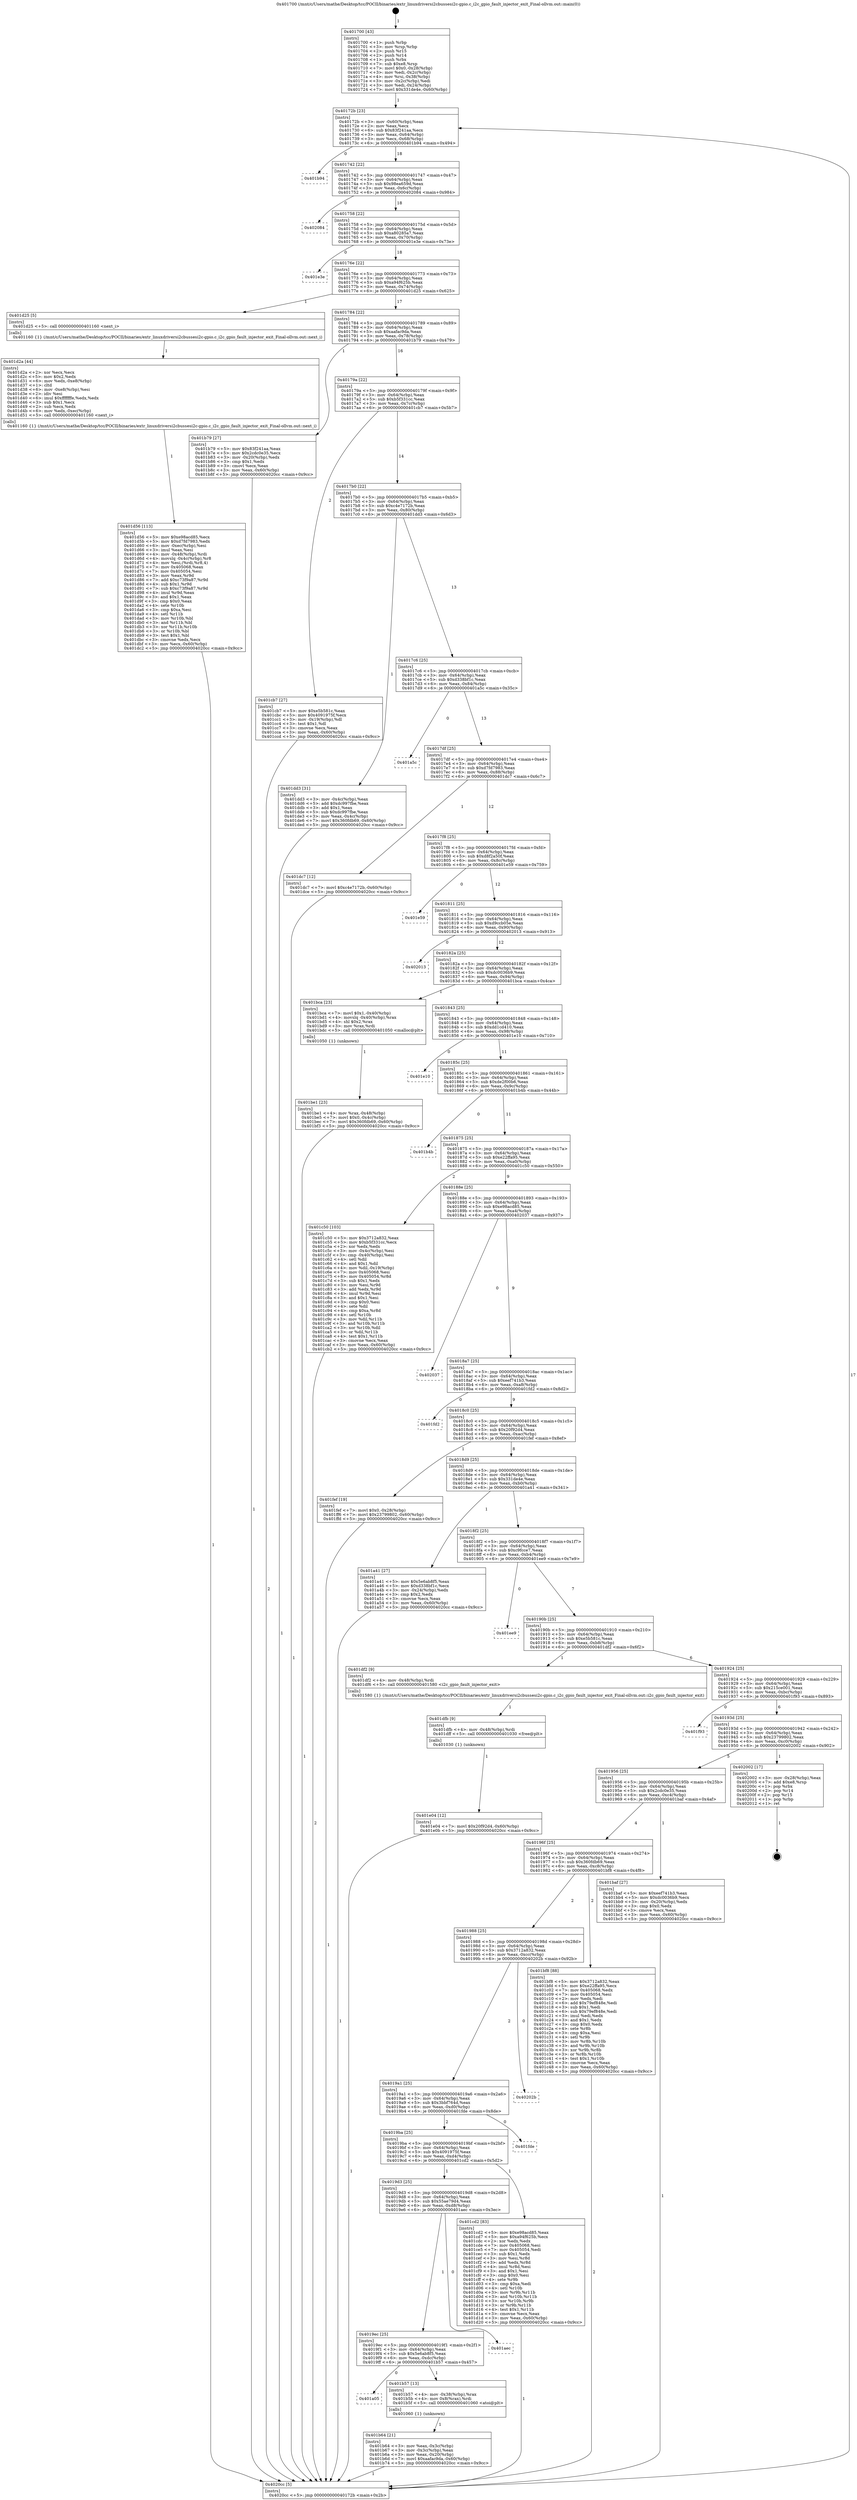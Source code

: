 digraph "0x401700" {
  label = "0x401700 (/mnt/c/Users/mathe/Desktop/tcc/POCII/binaries/extr_linuxdriversi2cbussesi2c-gpio.c_i2c_gpio_fault_injector_exit_Final-ollvm.out::main(0))"
  labelloc = "t"
  node[shape=record]

  Entry [label="",width=0.3,height=0.3,shape=circle,fillcolor=black,style=filled]
  "0x40172b" [label="{
     0x40172b [23]\l
     | [instrs]\l
     &nbsp;&nbsp;0x40172b \<+3\>: mov -0x60(%rbp),%eax\l
     &nbsp;&nbsp;0x40172e \<+2\>: mov %eax,%ecx\l
     &nbsp;&nbsp;0x401730 \<+6\>: sub $0x83f241aa,%ecx\l
     &nbsp;&nbsp;0x401736 \<+3\>: mov %eax,-0x64(%rbp)\l
     &nbsp;&nbsp;0x401739 \<+3\>: mov %ecx,-0x68(%rbp)\l
     &nbsp;&nbsp;0x40173c \<+6\>: je 0000000000401b94 \<main+0x494\>\l
  }"]
  "0x401b94" [label="{
     0x401b94\l
  }", style=dashed]
  "0x401742" [label="{
     0x401742 [22]\l
     | [instrs]\l
     &nbsp;&nbsp;0x401742 \<+5\>: jmp 0000000000401747 \<main+0x47\>\l
     &nbsp;&nbsp;0x401747 \<+3\>: mov -0x64(%rbp),%eax\l
     &nbsp;&nbsp;0x40174a \<+5\>: sub $0x98ea659d,%eax\l
     &nbsp;&nbsp;0x40174f \<+3\>: mov %eax,-0x6c(%rbp)\l
     &nbsp;&nbsp;0x401752 \<+6\>: je 0000000000402084 \<main+0x984\>\l
  }"]
  Exit [label="",width=0.3,height=0.3,shape=circle,fillcolor=black,style=filled,peripheries=2]
  "0x402084" [label="{
     0x402084\l
  }", style=dashed]
  "0x401758" [label="{
     0x401758 [22]\l
     | [instrs]\l
     &nbsp;&nbsp;0x401758 \<+5\>: jmp 000000000040175d \<main+0x5d\>\l
     &nbsp;&nbsp;0x40175d \<+3\>: mov -0x64(%rbp),%eax\l
     &nbsp;&nbsp;0x401760 \<+5\>: sub $0xa80285a7,%eax\l
     &nbsp;&nbsp;0x401765 \<+3\>: mov %eax,-0x70(%rbp)\l
     &nbsp;&nbsp;0x401768 \<+6\>: je 0000000000401e3e \<main+0x73e\>\l
  }"]
  "0x401e04" [label="{
     0x401e04 [12]\l
     | [instrs]\l
     &nbsp;&nbsp;0x401e04 \<+7\>: movl $0x20f92d4,-0x60(%rbp)\l
     &nbsp;&nbsp;0x401e0b \<+5\>: jmp 00000000004020cc \<main+0x9cc\>\l
  }"]
  "0x401e3e" [label="{
     0x401e3e\l
  }", style=dashed]
  "0x40176e" [label="{
     0x40176e [22]\l
     | [instrs]\l
     &nbsp;&nbsp;0x40176e \<+5\>: jmp 0000000000401773 \<main+0x73\>\l
     &nbsp;&nbsp;0x401773 \<+3\>: mov -0x64(%rbp),%eax\l
     &nbsp;&nbsp;0x401776 \<+5\>: sub $0xa94f625b,%eax\l
     &nbsp;&nbsp;0x40177b \<+3\>: mov %eax,-0x74(%rbp)\l
     &nbsp;&nbsp;0x40177e \<+6\>: je 0000000000401d25 \<main+0x625\>\l
  }"]
  "0x401dfb" [label="{
     0x401dfb [9]\l
     | [instrs]\l
     &nbsp;&nbsp;0x401dfb \<+4\>: mov -0x48(%rbp),%rdi\l
     &nbsp;&nbsp;0x401dff \<+5\>: call 0000000000401030 \<free@plt\>\l
     | [calls]\l
     &nbsp;&nbsp;0x401030 \{1\} (unknown)\l
  }"]
  "0x401d25" [label="{
     0x401d25 [5]\l
     | [instrs]\l
     &nbsp;&nbsp;0x401d25 \<+5\>: call 0000000000401160 \<next_i\>\l
     | [calls]\l
     &nbsp;&nbsp;0x401160 \{1\} (/mnt/c/Users/mathe/Desktop/tcc/POCII/binaries/extr_linuxdriversi2cbussesi2c-gpio.c_i2c_gpio_fault_injector_exit_Final-ollvm.out::next_i)\l
  }"]
  "0x401784" [label="{
     0x401784 [22]\l
     | [instrs]\l
     &nbsp;&nbsp;0x401784 \<+5\>: jmp 0000000000401789 \<main+0x89\>\l
     &nbsp;&nbsp;0x401789 \<+3\>: mov -0x64(%rbp),%eax\l
     &nbsp;&nbsp;0x40178c \<+5\>: sub $0xaafac9da,%eax\l
     &nbsp;&nbsp;0x401791 \<+3\>: mov %eax,-0x78(%rbp)\l
     &nbsp;&nbsp;0x401794 \<+6\>: je 0000000000401b79 \<main+0x479\>\l
  }"]
  "0x401d56" [label="{
     0x401d56 [113]\l
     | [instrs]\l
     &nbsp;&nbsp;0x401d56 \<+5\>: mov $0xe98acd85,%ecx\l
     &nbsp;&nbsp;0x401d5b \<+5\>: mov $0xd7fd7983,%edx\l
     &nbsp;&nbsp;0x401d60 \<+6\>: mov -0xec(%rbp),%esi\l
     &nbsp;&nbsp;0x401d66 \<+3\>: imul %eax,%esi\l
     &nbsp;&nbsp;0x401d69 \<+4\>: mov -0x48(%rbp),%rdi\l
     &nbsp;&nbsp;0x401d6d \<+4\>: movslq -0x4c(%rbp),%r8\l
     &nbsp;&nbsp;0x401d71 \<+4\>: mov %esi,(%rdi,%r8,4)\l
     &nbsp;&nbsp;0x401d75 \<+7\>: mov 0x405068,%eax\l
     &nbsp;&nbsp;0x401d7c \<+7\>: mov 0x405054,%esi\l
     &nbsp;&nbsp;0x401d83 \<+3\>: mov %eax,%r9d\l
     &nbsp;&nbsp;0x401d86 \<+7\>: add $0xc73f9a87,%r9d\l
     &nbsp;&nbsp;0x401d8d \<+4\>: sub $0x1,%r9d\l
     &nbsp;&nbsp;0x401d91 \<+7\>: sub $0xc73f9a87,%r9d\l
     &nbsp;&nbsp;0x401d98 \<+4\>: imul %r9d,%eax\l
     &nbsp;&nbsp;0x401d9c \<+3\>: and $0x1,%eax\l
     &nbsp;&nbsp;0x401d9f \<+3\>: cmp $0x0,%eax\l
     &nbsp;&nbsp;0x401da2 \<+4\>: sete %r10b\l
     &nbsp;&nbsp;0x401da6 \<+3\>: cmp $0xa,%esi\l
     &nbsp;&nbsp;0x401da9 \<+4\>: setl %r11b\l
     &nbsp;&nbsp;0x401dad \<+3\>: mov %r10b,%bl\l
     &nbsp;&nbsp;0x401db0 \<+3\>: and %r11b,%bl\l
     &nbsp;&nbsp;0x401db3 \<+3\>: xor %r11b,%r10b\l
     &nbsp;&nbsp;0x401db6 \<+3\>: or %r10b,%bl\l
     &nbsp;&nbsp;0x401db9 \<+3\>: test $0x1,%bl\l
     &nbsp;&nbsp;0x401dbc \<+3\>: cmovne %edx,%ecx\l
     &nbsp;&nbsp;0x401dbf \<+3\>: mov %ecx,-0x60(%rbp)\l
     &nbsp;&nbsp;0x401dc2 \<+5\>: jmp 00000000004020cc \<main+0x9cc\>\l
  }"]
  "0x401b79" [label="{
     0x401b79 [27]\l
     | [instrs]\l
     &nbsp;&nbsp;0x401b79 \<+5\>: mov $0x83f241aa,%eax\l
     &nbsp;&nbsp;0x401b7e \<+5\>: mov $0x2cdc0e35,%ecx\l
     &nbsp;&nbsp;0x401b83 \<+3\>: mov -0x20(%rbp),%edx\l
     &nbsp;&nbsp;0x401b86 \<+3\>: cmp $0x1,%edx\l
     &nbsp;&nbsp;0x401b89 \<+3\>: cmovl %ecx,%eax\l
     &nbsp;&nbsp;0x401b8c \<+3\>: mov %eax,-0x60(%rbp)\l
     &nbsp;&nbsp;0x401b8f \<+5\>: jmp 00000000004020cc \<main+0x9cc\>\l
  }"]
  "0x40179a" [label="{
     0x40179a [22]\l
     | [instrs]\l
     &nbsp;&nbsp;0x40179a \<+5\>: jmp 000000000040179f \<main+0x9f\>\l
     &nbsp;&nbsp;0x40179f \<+3\>: mov -0x64(%rbp),%eax\l
     &nbsp;&nbsp;0x4017a2 \<+5\>: sub $0xb5f331cc,%eax\l
     &nbsp;&nbsp;0x4017a7 \<+3\>: mov %eax,-0x7c(%rbp)\l
     &nbsp;&nbsp;0x4017aa \<+6\>: je 0000000000401cb7 \<main+0x5b7\>\l
  }"]
  "0x401d2a" [label="{
     0x401d2a [44]\l
     | [instrs]\l
     &nbsp;&nbsp;0x401d2a \<+2\>: xor %ecx,%ecx\l
     &nbsp;&nbsp;0x401d2c \<+5\>: mov $0x2,%edx\l
     &nbsp;&nbsp;0x401d31 \<+6\>: mov %edx,-0xe8(%rbp)\l
     &nbsp;&nbsp;0x401d37 \<+1\>: cltd\l
     &nbsp;&nbsp;0x401d38 \<+6\>: mov -0xe8(%rbp),%esi\l
     &nbsp;&nbsp;0x401d3e \<+2\>: idiv %esi\l
     &nbsp;&nbsp;0x401d40 \<+6\>: imul $0xfffffffe,%edx,%edx\l
     &nbsp;&nbsp;0x401d46 \<+3\>: sub $0x1,%ecx\l
     &nbsp;&nbsp;0x401d49 \<+2\>: sub %ecx,%edx\l
     &nbsp;&nbsp;0x401d4b \<+6\>: mov %edx,-0xec(%rbp)\l
     &nbsp;&nbsp;0x401d51 \<+5\>: call 0000000000401160 \<next_i\>\l
     | [calls]\l
     &nbsp;&nbsp;0x401160 \{1\} (/mnt/c/Users/mathe/Desktop/tcc/POCII/binaries/extr_linuxdriversi2cbussesi2c-gpio.c_i2c_gpio_fault_injector_exit_Final-ollvm.out::next_i)\l
  }"]
  "0x401cb7" [label="{
     0x401cb7 [27]\l
     | [instrs]\l
     &nbsp;&nbsp;0x401cb7 \<+5\>: mov $0xe5b581c,%eax\l
     &nbsp;&nbsp;0x401cbc \<+5\>: mov $0x4091975f,%ecx\l
     &nbsp;&nbsp;0x401cc1 \<+3\>: mov -0x19(%rbp),%dl\l
     &nbsp;&nbsp;0x401cc4 \<+3\>: test $0x1,%dl\l
     &nbsp;&nbsp;0x401cc7 \<+3\>: cmovne %ecx,%eax\l
     &nbsp;&nbsp;0x401cca \<+3\>: mov %eax,-0x60(%rbp)\l
     &nbsp;&nbsp;0x401ccd \<+5\>: jmp 00000000004020cc \<main+0x9cc\>\l
  }"]
  "0x4017b0" [label="{
     0x4017b0 [22]\l
     | [instrs]\l
     &nbsp;&nbsp;0x4017b0 \<+5\>: jmp 00000000004017b5 \<main+0xb5\>\l
     &nbsp;&nbsp;0x4017b5 \<+3\>: mov -0x64(%rbp),%eax\l
     &nbsp;&nbsp;0x4017b8 \<+5\>: sub $0xc4e7172b,%eax\l
     &nbsp;&nbsp;0x4017bd \<+3\>: mov %eax,-0x80(%rbp)\l
     &nbsp;&nbsp;0x4017c0 \<+6\>: je 0000000000401dd3 \<main+0x6d3\>\l
  }"]
  "0x401be1" [label="{
     0x401be1 [23]\l
     | [instrs]\l
     &nbsp;&nbsp;0x401be1 \<+4\>: mov %rax,-0x48(%rbp)\l
     &nbsp;&nbsp;0x401be5 \<+7\>: movl $0x0,-0x4c(%rbp)\l
     &nbsp;&nbsp;0x401bec \<+7\>: movl $0x360fdb69,-0x60(%rbp)\l
     &nbsp;&nbsp;0x401bf3 \<+5\>: jmp 00000000004020cc \<main+0x9cc\>\l
  }"]
  "0x401dd3" [label="{
     0x401dd3 [31]\l
     | [instrs]\l
     &nbsp;&nbsp;0x401dd3 \<+3\>: mov -0x4c(%rbp),%eax\l
     &nbsp;&nbsp;0x401dd6 \<+5\>: add $0xdc997fbe,%eax\l
     &nbsp;&nbsp;0x401ddb \<+3\>: add $0x1,%eax\l
     &nbsp;&nbsp;0x401dde \<+5\>: sub $0xdc997fbe,%eax\l
     &nbsp;&nbsp;0x401de3 \<+3\>: mov %eax,-0x4c(%rbp)\l
     &nbsp;&nbsp;0x401de6 \<+7\>: movl $0x360fdb69,-0x60(%rbp)\l
     &nbsp;&nbsp;0x401ded \<+5\>: jmp 00000000004020cc \<main+0x9cc\>\l
  }"]
  "0x4017c6" [label="{
     0x4017c6 [25]\l
     | [instrs]\l
     &nbsp;&nbsp;0x4017c6 \<+5\>: jmp 00000000004017cb \<main+0xcb\>\l
     &nbsp;&nbsp;0x4017cb \<+3\>: mov -0x64(%rbp),%eax\l
     &nbsp;&nbsp;0x4017ce \<+5\>: sub $0xd338bf1c,%eax\l
     &nbsp;&nbsp;0x4017d3 \<+6\>: mov %eax,-0x84(%rbp)\l
     &nbsp;&nbsp;0x4017d9 \<+6\>: je 0000000000401a5c \<main+0x35c\>\l
  }"]
  "0x401b64" [label="{
     0x401b64 [21]\l
     | [instrs]\l
     &nbsp;&nbsp;0x401b64 \<+3\>: mov %eax,-0x3c(%rbp)\l
     &nbsp;&nbsp;0x401b67 \<+3\>: mov -0x3c(%rbp),%eax\l
     &nbsp;&nbsp;0x401b6a \<+3\>: mov %eax,-0x20(%rbp)\l
     &nbsp;&nbsp;0x401b6d \<+7\>: movl $0xaafac9da,-0x60(%rbp)\l
     &nbsp;&nbsp;0x401b74 \<+5\>: jmp 00000000004020cc \<main+0x9cc\>\l
  }"]
  "0x401a5c" [label="{
     0x401a5c\l
  }", style=dashed]
  "0x4017df" [label="{
     0x4017df [25]\l
     | [instrs]\l
     &nbsp;&nbsp;0x4017df \<+5\>: jmp 00000000004017e4 \<main+0xe4\>\l
     &nbsp;&nbsp;0x4017e4 \<+3\>: mov -0x64(%rbp),%eax\l
     &nbsp;&nbsp;0x4017e7 \<+5\>: sub $0xd7fd7983,%eax\l
     &nbsp;&nbsp;0x4017ec \<+6\>: mov %eax,-0x88(%rbp)\l
     &nbsp;&nbsp;0x4017f2 \<+6\>: je 0000000000401dc7 \<main+0x6c7\>\l
  }"]
  "0x401a05" [label="{
     0x401a05\l
  }", style=dashed]
  "0x401dc7" [label="{
     0x401dc7 [12]\l
     | [instrs]\l
     &nbsp;&nbsp;0x401dc7 \<+7\>: movl $0xc4e7172b,-0x60(%rbp)\l
     &nbsp;&nbsp;0x401dce \<+5\>: jmp 00000000004020cc \<main+0x9cc\>\l
  }"]
  "0x4017f8" [label="{
     0x4017f8 [25]\l
     | [instrs]\l
     &nbsp;&nbsp;0x4017f8 \<+5\>: jmp 00000000004017fd \<main+0xfd\>\l
     &nbsp;&nbsp;0x4017fd \<+3\>: mov -0x64(%rbp),%eax\l
     &nbsp;&nbsp;0x401800 \<+5\>: sub $0xd8f2a50f,%eax\l
     &nbsp;&nbsp;0x401805 \<+6\>: mov %eax,-0x8c(%rbp)\l
     &nbsp;&nbsp;0x40180b \<+6\>: je 0000000000401e59 \<main+0x759\>\l
  }"]
  "0x401b57" [label="{
     0x401b57 [13]\l
     | [instrs]\l
     &nbsp;&nbsp;0x401b57 \<+4\>: mov -0x38(%rbp),%rax\l
     &nbsp;&nbsp;0x401b5b \<+4\>: mov 0x8(%rax),%rdi\l
     &nbsp;&nbsp;0x401b5f \<+5\>: call 0000000000401060 \<atoi@plt\>\l
     | [calls]\l
     &nbsp;&nbsp;0x401060 \{1\} (unknown)\l
  }"]
  "0x401e59" [label="{
     0x401e59\l
  }", style=dashed]
  "0x401811" [label="{
     0x401811 [25]\l
     | [instrs]\l
     &nbsp;&nbsp;0x401811 \<+5\>: jmp 0000000000401816 \<main+0x116\>\l
     &nbsp;&nbsp;0x401816 \<+3\>: mov -0x64(%rbp),%eax\l
     &nbsp;&nbsp;0x401819 \<+5\>: sub $0xd9ccb05e,%eax\l
     &nbsp;&nbsp;0x40181e \<+6\>: mov %eax,-0x90(%rbp)\l
     &nbsp;&nbsp;0x401824 \<+6\>: je 0000000000402013 \<main+0x913\>\l
  }"]
  "0x4019ec" [label="{
     0x4019ec [25]\l
     | [instrs]\l
     &nbsp;&nbsp;0x4019ec \<+5\>: jmp 00000000004019f1 \<main+0x2f1\>\l
     &nbsp;&nbsp;0x4019f1 \<+3\>: mov -0x64(%rbp),%eax\l
     &nbsp;&nbsp;0x4019f4 \<+5\>: sub $0x5e6ab8f5,%eax\l
     &nbsp;&nbsp;0x4019f9 \<+6\>: mov %eax,-0xdc(%rbp)\l
     &nbsp;&nbsp;0x4019ff \<+6\>: je 0000000000401b57 \<main+0x457\>\l
  }"]
  "0x402013" [label="{
     0x402013\l
  }", style=dashed]
  "0x40182a" [label="{
     0x40182a [25]\l
     | [instrs]\l
     &nbsp;&nbsp;0x40182a \<+5\>: jmp 000000000040182f \<main+0x12f\>\l
     &nbsp;&nbsp;0x40182f \<+3\>: mov -0x64(%rbp),%eax\l
     &nbsp;&nbsp;0x401832 \<+5\>: sub $0xdc0036b9,%eax\l
     &nbsp;&nbsp;0x401837 \<+6\>: mov %eax,-0x94(%rbp)\l
     &nbsp;&nbsp;0x40183d \<+6\>: je 0000000000401bca \<main+0x4ca\>\l
  }"]
  "0x401aec" [label="{
     0x401aec\l
  }", style=dashed]
  "0x401bca" [label="{
     0x401bca [23]\l
     | [instrs]\l
     &nbsp;&nbsp;0x401bca \<+7\>: movl $0x1,-0x40(%rbp)\l
     &nbsp;&nbsp;0x401bd1 \<+4\>: movslq -0x40(%rbp),%rax\l
     &nbsp;&nbsp;0x401bd5 \<+4\>: shl $0x2,%rax\l
     &nbsp;&nbsp;0x401bd9 \<+3\>: mov %rax,%rdi\l
     &nbsp;&nbsp;0x401bdc \<+5\>: call 0000000000401050 \<malloc@plt\>\l
     | [calls]\l
     &nbsp;&nbsp;0x401050 \{1\} (unknown)\l
  }"]
  "0x401843" [label="{
     0x401843 [25]\l
     | [instrs]\l
     &nbsp;&nbsp;0x401843 \<+5\>: jmp 0000000000401848 \<main+0x148\>\l
     &nbsp;&nbsp;0x401848 \<+3\>: mov -0x64(%rbp),%eax\l
     &nbsp;&nbsp;0x40184b \<+5\>: sub $0xdd1cd410,%eax\l
     &nbsp;&nbsp;0x401850 \<+6\>: mov %eax,-0x98(%rbp)\l
     &nbsp;&nbsp;0x401856 \<+6\>: je 0000000000401e10 \<main+0x710\>\l
  }"]
  "0x4019d3" [label="{
     0x4019d3 [25]\l
     | [instrs]\l
     &nbsp;&nbsp;0x4019d3 \<+5\>: jmp 00000000004019d8 \<main+0x2d8\>\l
     &nbsp;&nbsp;0x4019d8 \<+3\>: mov -0x64(%rbp),%eax\l
     &nbsp;&nbsp;0x4019db \<+5\>: sub $0x55ae79d4,%eax\l
     &nbsp;&nbsp;0x4019e0 \<+6\>: mov %eax,-0xd8(%rbp)\l
     &nbsp;&nbsp;0x4019e6 \<+6\>: je 0000000000401aec \<main+0x3ec\>\l
  }"]
  "0x401e10" [label="{
     0x401e10\l
  }", style=dashed]
  "0x40185c" [label="{
     0x40185c [25]\l
     | [instrs]\l
     &nbsp;&nbsp;0x40185c \<+5\>: jmp 0000000000401861 \<main+0x161\>\l
     &nbsp;&nbsp;0x401861 \<+3\>: mov -0x64(%rbp),%eax\l
     &nbsp;&nbsp;0x401864 \<+5\>: sub $0xde2f00b6,%eax\l
     &nbsp;&nbsp;0x401869 \<+6\>: mov %eax,-0x9c(%rbp)\l
     &nbsp;&nbsp;0x40186f \<+6\>: je 0000000000401b4b \<main+0x44b\>\l
  }"]
  "0x401cd2" [label="{
     0x401cd2 [83]\l
     | [instrs]\l
     &nbsp;&nbsp;0x401cd2 \<+5\>: mov $0xe98acd85,%eax\l
     &nbsp;&nbsp;0x401cd7 \<+5\>: mov $0xa94f625b,%ecx\l
     &nbsp;&nbsp;0x401cdc \<+2\>: xor %edx,%edx\l
     &nbsp;&nbsp;0x401cde \<+7\>: mov 0x405068,%esi\l
     &nbsp;&nbsp;0x401ce5 \<+7\>: mov 0x405054,%edi\l
     &nbsp;&nbsp;0x401cec \<+3\>: sub $0x1,%edx\l
     &nbsp;&nbsp;0x401cef \<+3\>: mov %esi,%r8d\l
     &nbsp;&nbsp;0x401cf2 \<+3\>: add %edx,%r8d\l
     &nbsp;&nbsp;0x401cf5 \<+4\>: imul %r8d,%esi\l
     &nbsp;&nbsp;0x401cf9 \<+3\>: and $0x1,%esi\l
     &nbsp;&nbsp;0x401cfc \<+3\>: cmp $0x0,%esi\l
     &nbsp;&nbsp;0x401cff \<+4\>: sete %r9b\l
     &nbsp;&nbsp;0x401d03 \<+3\>: cmp $0xa,%edi\l
     &nbsp;&nbsp;0x401d06 \<+4\>: setl %r10b\l
     &nbsp;&nbsp;0x401d0a \<+3\>: mov %r9b,%r11b\l
     &nbsp;&nbsp;0x401d0d \<+3\>: and %r10b,%r11b\l
     &nbsp;&nbsp;0x401d10 \<+3\>: xor %r10b,%r9b\l
     &nbsp;&nbsp;0x401d13 \<+3\>: or %r9b,%r11b\l
     &nbsp;&nbsp;0x401d16 \<+4\>: test $0x1,%r11b\l
     &nbsp;&nbsp;0x401d1a \<+3\>: cmovne %ecx,%eax\l
     &nbsp;&nbsp;0x401d1d \<+3\>: mov %eax,-0x60(%rbp)\l
     &nbsp;&nbsp;0x401d20 \<+5\>: jmp 00000000004020cc \<main+0x9cc\>\l
  }"]
  "0x401b4b" [label="{
     0x401b4b\l
  }", style=dashed]
  "0x401875" [label="{
     0x401875 [25]\l
     | [instrs]\l
     &nbsp;&nbsp;0x401875 \<+5\>: jmp 000000000040187a \<main+0x17a\>\l
     &nbsp;&nbsp;0x40187a \<+3\>: mov -0x64(%rbp),%eax\l
     &nbsp;&nbsp;0x40187d \<+5\>: sub $0xe22ffa95,%eax\l
     &nbsp;&nbsp;0x401882 \<+6\>: mov %eax,-0xa0(%rbp)\l
     &nbsp;&nbsp;0x401888 \<+6\>: je 0000000000401c50 \<main+0x550\>\l
  }"]
  "0x4019ba" [label="{
     0x4019ba [25]\l
     | [instrs]\l
     &nbsp;&nbsp;0x4019ba \<+5\>: jmp 00000000004019bf \<main+0x2bf\>\l
     &nbsp;&nbsp;0x4019bf \<+3\>: mov -0x64(%rbp),%eax\l
     &nbsp;&nbsp;0x4019c2 \<+5\>: sub $0x4091975f,%eax\l
     &nbsp;&nbsp;0x4019c7 \<+6\>: mov %eax,-0xd4(%rbp)\l
     &nbsp;&nbsp;0x4019cd \<+6\>: je 0000000000401cd2 \<main+0x5d2\>\l
  }"]
  "0x401c50" [label="{
     0x401c50 [103]\l
     | [instrs]\l
     &nbsp;&nbsp;0x401c50 \<+5\>: mov $0x3712a832,%eax\l
     &nbsp;&nbsp;0x401c55 \<+5\>: mov $0xb5f331cc,%ecx\l
     &nbsp;&nbsp;0x401c5a \<+2\>: xor %edx,%edx\l
     &nbsp;&nbsp;0x401c5c \<+3\>: mov -0x4c(%rbp),%esi\l
     &nbsp;&nbsp;0x401c5f \<+3\>: cmp -0x40(%rbp),%esi\l
     &nbsp;&nbsp;0x401c62 \<+4\>: setl %dil\l
     &nbsp;&nbsp;0x401c66 \<+4\>: and $0x1,%dil\l
     &nbsp;&nbsp;0x401c6a \<+4\>: mov %dil,-0x19(%rbp)\l
     &nbsp;&nbsp;0x401c6e \<+7\>: mov 0x405068,%esi\l
     &nbsp;&nbsp;0x401c75 \<+8\>: mov 0x405054,%r8d\l
     &nbsp;&nbsp;0x401c7d \<+3\>: sub $0x1,%edx\l
     &nbsp;&nbsp;0x401c80 \<+3\>: mov %esi,%r9d\l
     &nbsp;&nbsp;0x401c83 \<+3\>: add %edx,%r9d\l
     &nbsp;&nbsp;0x401c86 \<+4\>: imul %r9d,%esi\l
     &nbsp;&nbsp;0x401c8a \<+3\>: and $0x1,%esi\l
     &nbsp;&nbsp;0x401c8d \<+3\>: cmp $0x0,%esi\l
     &nbsp;&nbsp;0x401c90 \<+4\>: sete %dil\l
     &nbsp;&nbsp;0x401c94 \<+4\>: cmp $0xa,%r8d\l
     &nbsp;&nbsp;0x401c98 \<+4\>: setl %r10b\l
     &nbsp;&nbsp;0x401c9c \<+3\>: mov %dil,%r11b\l
     &nbsp;&nbsp;0x401c9f \<+3\>: and %r10b,%r11b\l
     &nbsp;&nbsp;0x401ca2 \<+3\>: xor %r10b,%dil\l
     &nbsp;&nbsp;0x401ca5 \<+3\>: or %dil,%r11b\l
     &nbsp;&nbsp;0x401ca8 \<+4\>: test $0x1,%r11b\l
     &nbsp;&nbsp;0x401cac \<+3\>: cmovne %ecx,%eax\l
     &nbsp;&nbsp;0x401caf \<+3\>: mov %eax,-0x60(%rbp)\l
     &nbsp;&nbsp;0x401cb2 \<+5\>: jmp 00000000004020cc \<main+0x9cc\>\l
  }"]
  "0x40188e" [label="{
     0x40188e [25]\l
     | [instrs]\l
     &nbsp;&nbsp;0x40188e \<+5\>: jmp 0000000000401893 \<main+0x193\>\l
     &nbsp;&nbsp;0x401893 \<+3\>: mov -0x64(%rbp),%eax\l
     &nbsp;&nbsp;0x401896 \<+5\>: sub $0xe98acd85,%eax\l
     &nbsp;&nbsp;0x40189b \<+6\>: mov %eax,-0xa4(%rbp)\l
     &nbsp;&nbsp;0x4018a1 \<+6\>: je 0000000000402037 \<main+0x937\>\l
  }"]
  "0x401fde" [label="{
     0x401fde\l
  }", style=dashed]
  "0x402037" [label="{
     0x402037\l
  }", style=dashed]
  "0x4018a7" [label="{
     0x4018a7 [25]\l
     | [instrs]\l
     &nbsp;&nbsp;0x4018a7 \<+5\>: jmp 00000000004018ac \<main+0x1ac\>\l
     &nbsp;&nbsp;0x4018ac \<+3\>: mov -0x64(%rbp),%eax\l
     &nbsp;&nbsp;0x4018af \<+5\>: sub $0xeef741b3,%eax\l
     &nbsp;&nbsp;0x4018b4 \<+6\>: mov %eax,-0xa8(%rbp)\l
     &nbsp;&nbsp;0x4018ba \<+6\>: je 0000000000401fd2 \<main+0x8d2\>\l
  }"]
  "0x4019a1" [label="{
     0x4019a1 [25]\l
     | [instrs]\l
     &nbsp;&nbsp;0x4019a1 \<+5\>: jmp 00000000004019a6 \<main+0x2a6\>\l
     &nbsp;&nbsp;0x4019a6 \<+3\>: mov -0x64(%rbp),%eax\l
     &nbsp;&nbsp;0x4019a9 \<+5\>: sub $0x3bbf764d,%eax\l
     &nbsp;&nbsp;0x4019ae \<+6\>: mov %eax,-0xd0(%rbp)\l
     &nbsp;&nbsp;0x4019b4 \<+6\>: je 0000000000401fde \<main+0x8de\>\l
  }"]
  "0x401fd2" [label="{
     0x401fd2\l
  }", style=dashed]
  "0x4018c0" [label="{
     0x4018c0 [25]\l
     | [instrs]\l
     &nbsp;&nbsp;0x4018c0 \<+5\>: jmp 00000000004018c5 \<main+0x1c5\>\l
     &nbsp;&nbsp;0x4018c5 \<+3\>: mov -0x64(%rbp),%eax\l
     &nbsp;&nbsp;0x4018c8 \<+5\>: sub $0x20f92d4,%eax\l
     &nbsp;&nbsp;0x4018cd \<+6\>: mov %eax,-0xac(%rbp)\l
     &nbsp;&nbsp;0x4018d3 \<+6\>: je 0000000000401fef \<main+0x8ef\>\l
  }"]
  "0x40202b" [label="{
     0x40202b\l
  }", style=dashed]
  "0x401fef" [label="{
     0x401fef [19]\l
     | [instrs]\l
     &nbsp;&nbsp;0x401fef \<+7\>: movl $0x0,-0x28(%rbp)\l
     &nbsp;&nbsp;0x401ff6 \<+7\>: movl $0x23799802,-0x60(%rbp)\l
     &nbsp;&nbsp;0x401ffd \<+5\>: jmp 00000000004020cc \<main+0x9cc\>\l
  }"]
  "0x4018d9" [label="{
     0x4018d9 [25]\l
     | [instrs]\l
     &nbsp;&nbsp;0x4018d9 \<+5\>: jmp 00000000004018de \<main+0x1de\>\l
     &nbsp;&nbsp;0x4018de \<+3\>: mov -0x64(%rbp),%eax\l
     &nbsp;&nbsp;0x4018e1 \<+5\>: sub $0x331de4e,%eax\l
     &nbsp;&nbsp;0x4018e6 \<+6\>: mov %eax,-0xb0(%rbp)\l
     &nbsp;&nbsp;0x4018ec \<+6\>: je 0000000000401a41 \<main+0x341\>\l
  }"]
  "0x401988" [label="{
     0x401988 [25]\l
     | [instrs]\l
     &nbsp;&nbsp;0x401988 \<+5\>: jmp 000000000040198d \<main+0x28d\>\l
     &nbsp;&nbsp;0x40198d \<+3\>: mov -0x64(%rbp),%eax\l
     &nbsp;&nbsp;0x401990 \<+5\>: sub $0x3712a832,%eax\l
     &nbsp;&nbsp;0x401995 \<+6\>: mov %eax,-0xcc(%rbp)\l
     &nbsp;&nbsp;0x40199b \<+6\>: je 000000000040202b \<main+0x92b\>\l
  }"]
  "0x401a41" [label="{
     0x401a41 [27]\l
     | [instrs]\l
     &nbsp;&nbsp;0x401a41 \<+5\>: mov $0x5e6ab8f5,%eax\l
     &nbsp;&nbsp;0x401a46 \<+5\>: mov $0xd338bf1c,%ecx\l
     &nbsp;&nbsp;0x401a4b \<+3\>: mov -0x24(%rbp),%edx\l
     &nbsp;&nbsp;0x401a4e \<+3\>: cmp $0x2,%edx\l
     &nbsp;&nbsp;0x401a51 \<+3\>: cmovne %ecx,%eax\l
     &nbsp;&nbsp;0x401a54 \<+3\>: mov %eax,-0x60(%rbp)\l
     &nbsp;&nbsp;0x401a57 \<+5\>: jmp 00000000004020cc \<main+0x9cc\>\l
  }"]
  "0x4018f2" [label="{
     0x4018f2 [25]\l
     | [instrs]\l
     &nbsp;&nbsp;0x4018f2 \<+5\>: jmp 00000000004018f7 \<main+0x1f7\>\l
     &nbsp;&nbsp;0x4018f7 \<+3\>: mov -0x64(%rbp),%eax\l
     &nbsp;&nbsp;0x4018fa \<+5\>: sub $0xc9fcce7,%eax\l
     &nbsp;&nbsp;0x4018ff \<+6\>: mov %eax,-0xb4(%rbp)\l
     &nbsp;&nbsp;0x401905 \<+6\>: je 0000000000401ee9 \<main+0x7e9\>\l
  }"]
  "0x4020cc" [label="{
     0x4020cc [5]\l
     | [instrs]\l
     &nbsp;&nbsp;0x4020cc \<+5\>: jmp 000000000040172b \<main+0x2b\>\l
  }"]
  "0x401700" [label="{
     0x401700 [43]\l
     | [instrs]\l
     &nbsp;&nbsp;0x401700 \<+1\>: push %rbp\l
     &nbsp;&nbsp;0x401701 \<+3\>: mov %rsp,%rbp\l
     &nbsp;&nbsp;0x401704 \<+2\>: push %r15\l
     &nbsp;&nbsp;0x401706 \<+2\>: push %r14\l
     &nbsp;&nbsp;0x401708 \<+1\>: push %rbx\l
     &nbsp;&nbsp;0x401709 \<+7\>: sub $0xe8,%rsp\l
     &nbsp;&nbsp;0x401710 \<+7\>: movl $0x0,-0x28(%rbp)\l
     &nbsp;&nbsp;0x401717 \<+3\>: mov %edi,-0x2c(%rbp)\l
     &nbsp;&nbsp;0x40171a \<+4\>: mov %rsi,-0x38(%rbp)\l
     &nbsp;&nbsp;0x40171e \<+3\>: mov -0x2c(%rbp),%edi\l
     &nbsp;&nbsp;0x401721 \<+3\>: mov %edi,-0x24(%rbp)\l
     &nbsp;&nbsp;0x401724 \<+7\>: movl $0x331de4e,-0x60(%rbp)\l
  }"]
  "0x401bf8" [label="{
     0x401bf8 [88]\l
     | [instrs]\l
     &nbsp;&nbsp;0x401bf8 \<+5\>: mov $0x3712a832,%eax\l
     &nbsp;&nbsp;0x401bfd \<+5\>: mov $0xe22ffa95,%ecx\l
     &nbsp;&nbsp;0x401c02 \<+7\>: mov 0x405068,%edx\l
     &nbsp;&nbsp;0x401c09 \<+7\>: mov 0x405054,%esi\l
     &nbsp;&nbsp;0x401c10 \<+2\>: mov %edx,%edi\l
     &nbsp;&nbsp;0x401c12 \<+6\>: add $0x79ef848e,%edi\l
     &nbsp;&nbsp;0x401c18 \<+3\>: sub $0x1,%edi\l
     &nbsp;&nbsp;0x401c1b \<+6\>: sub $0x79ef848e,%edi\l
     &nbsp;&nbsp;0x401c21 \<+3\>: imul %edi,%edx\l
     &nbsp;&nbsp;0x401c24 \<+3\>: and $0x1,%edx\l
     &nbsp;&nbsp;0x401c27 \<+3\>: cmp $0x0,%edx\l
     &nbsp;&nbsp;0x401c2a \<+4\>: sete %r8b\l
     &nbsp;&nbsp;0x401c2e \<+3\>: cmp $0xa,%esi\l
     &nbsp;&nbsp;0x401c31 \<+4\>: setl %r9b\l
     &nbsp;&nbsp;0x401c35 \<+3\>: mov %r8b,%r10b\l
     &nbsp;&nbsp;0x401c38 \<+3\>: and %r9b,%r10b\l
     &nbsp;&nbsp;0x401c3b \<+3\>: xor %r9b,%r8b\l
     &nbsp;&nbsp;0x401c3e \<+3\>: or %r8b,%r10b\l
     &nbsp;&nbsp;0x401c41 \<+4\>: test $0x1,%r10b\l
     &nbsp;&nbsp;0x401c45 \<+3\>: cmovne %ecx,%eax\l
     &nbsp;&nbsp;0x401c48 \<+3\>: mov %eax,-0x60(%rbp)\l
     &nbsp;&nbsp;0x401c4b \<+5\>: jmp 00000000004020cc \<main+0x9cc\>\l
  }"]
  "0x401ee9" [label="{
     0x401ee9\l
  }", style=dashed]
  "0x40190b" [label="{
     0x40190b [25]\l
     | [instrs]\l
     &nbsp;&nbsp;0x40190b \<+5\>: jmp 0000000000401910 \<main+0x210\>\l
     &nbsp;&nbsp;0x401910 \<+3\>: mov -0x64(%rbp),%eax\l
     &nbsp;&nbsp;0x401913 \<+5\>: sub $0xe5b581c,%eax\l
     &nbsp;&nbsp;0x401918 \<+6\>: mov %eax,-0xb8(%rbp)\l
     &nbsp;&nbsp;0x40191e \<+6\>: je 0000000000401df2 \<main+0x6f2\>\l
  }"]
  "0x40196f" [label="{
     0x40196f [25]\l
     | [instrs]\l
     &nbsp;&nbsp;0x40196f \<+5\>: jmp 0000000000401974 \<main+0x274\>\l
     &nbsp;&nbsp;0x401974 \<+3\>: mov -0x64(%rbp),%eax\l
     &nbsp;&nbsp;0x401977 \<+5\>: sub $0x360fdb69,%eax\l
     &nbsp;&nbsp;0x40197c \<+6\>: mov %eax,-0xc8(%rbp)\l
     &nbsp;&nbsp;0x401982 \<+6\>: je 0000000000401bf8 \<main+0x4f8\>\l
  }"]
  "0x401df2" [label="{
     0x401df2 [9]\l
     | [instrs]\l
     &nbsp;&nbsp;0x401df2 \<+4\>: mov -0x48(%rbp),%rdi\l
     &nbsp;&nbsp;0x401df6 \<+5\>: call 0000000000401580 \<i2c_gpio_fault_injector_exit\>\l
     | [calls]\l
     &nbsp;&nbsp;0x401580 \{1\} (/mnt/c/Users/mathe/Desktop/tcc/POCII/binaries/extr_linuxdriversi2cbussesi2c-gpio.c_i2c_gpio_fault_injector_exit_Final-ollvm.out::i2c_gpio_fault_injector_exit)\l
  }"]
  "0x401924" [label="{
     0x401924 [25]\l
     | [instrs]\l
     &nbsp;&nbsp;0x401924 \<+5\>: jmp 0000000000401929 \<main+0x229\>\l
     &nbsp;&nbsp;0x401929 \<+3\>: mov -0x64(%rbp),%eax\l
     &nbsp;&nbsp;0x40192c \<+5\>: sub $0x215ce001,%eax\l
     &nbsp;&nbsp;0x401931 \<+6\>: mov %eax,-0xbc(%rbp)\l
     &nbsp;&nbsp;0x401937 \<+6\>: je 0000000000401f93 \<main+0x893\>\l
  }"]
  "0x401baf" [label="{
     0x401baf [27]\l
     | [instrs]\l
     &nbsp;&nbsp;0x401baf \<+5\>: mov $0xeef741b3,%eax\l
     &nbsp;&nbsp;0x401bb4 \<+5\>: mov $0xdc0036b9,%ecx\l
     &nbsp;&nbsp;0x401bb9 \<+3\>: mov -0x20(%rbp),%edx\l
     &nbsp;&nbsp;0x401bbc \<+3\>: cmp $0x0,%edx\l
     &nbsp;&nbsp;0x401bbf \<+3\>: cmove %ecx,%eax\l
     &nbsp;&nbsp;0x401bc2 \<+3\>: mov %eax,-0x60(%rbp)\l
     &nbsp;&nbsp;0x401bc5 \<+5\>: jmp 00000000004020cc \<main+0x9cc\>\l
  }"]
  "0x401f93" [label="{
     0x401f93\l
  }", style=dashed]
  "0x40193d" [label="{
     0x40193d [25]\l
     | [instrs]\l
     &nbsp;&nbsp;0x40193d \<+5\>: jmp 0000000000401942 \<main+0x242\>\l
     &nbsp;&nbsp;0x401942 \<+3\>: mov -0x64(%rbp),%eax\l
     &nbsp;&nbsp;0x401945 \<+5\>: sub $0x23799802,%eax\l
     &nbsp;&nbsp;0x40194a \<+6\>: mov %eax,-0xc0(%rbp)\l
     &nbsp;&nbsp;0x401950 \<+6\>: je 0000000000402002 \<main+0x902\>\l
  }"]
  "0x401956" [label="{
     0x401956 [25]\l
     | [instrs]\l
     &nbsp;&nbsp;0x401956 \<+5\>: jmp 000000000040195b \<main+0x25b\>\l
     &nbsp;&nbsp;0x40195b \<+3\>: mov -0x64(%rbp),%eax\l
     &nbsp;&nbsp;0x40195e \<+5\>: sub $0x2cdc0e35,%eax\l
     &nbsp;&nbsp;0x401963 \<+6\>: mov %eax,-0xc4(%rbp)\l
     &nbsp;&nbsp;0x401969 \<+6\>: je 0000000000401baf \<main+0x4af\>\l
  }"]
  "0x402002" [label="{
     0x402002 [17]\l
     | [instrs]\l
     &nbsp;&nbsp;0x402002 \<+3\>: mov -0x28(%rbp),%eax\l
     &nbsp;&nbsp;0x402005 \<+7\>: add $0xe8,%rsp\l
     &nbsp;&nbsp;0x40200c \<+1\>: pop %rbx\l
     &nbsp;&nbsp;0x40200d \<+2\>: pop %r14\l
     &nbsp;&nbsp;0x40200f \<+2\>: pop %r15\l
     &nbsp;&nbsp;0x402011 \<+1\>: pop %rbp\l
     &nbsp;&nbsp;0x402012 \<+1\>: ret\l
  }"]
  Entry -> "0x401700" [label=" 1"]
  "0x40172b" -> "0x401b94" [label=" 0"]
  "0x40172b" -> "0x401742" [label=" 18"]
  "0x402002" -> Exit [label=" 1"]
  "0x401742" -> "0x402084" [label=" 0"]
  "0x401742" -> "0x401758" [label=" 18"]
  "0x401fef" -> "0x4020cc" [label=" 1"]
  "0x401758" -> "0x401e3e" [label=" 0"]
  "0x401758" -> "0x40176e" [label=" 18"]
  "0x401e04" -> "0x4020cc" [label=" 1"]
  "0x40176e" -> "0x401d25" [label=" 1"]
  "0x40176e" -> "0x401784" [label=" 17"]
  "0x401dfb" -> "0x401e04" [label=" 1"]
  "0x401784" -> "0x401b79" [label=" 1"]
  "0x401784" -> "0x40179a" [label=" 16"]
  "0x401df2" -> "0x401dfb" [label=" 1"]
  "0x40179a" -> "0x401cb7" [label=" 2"]
  "0x40179a" -> "0x4017b0" [label=" 14"]
  "0x401dd3" -> "0x4020cc" [label=" 1"]
  "0x4017b0" -> "0x401dd3" [label=" 1"]
  "0x4017b0" -> "0x4017c6" [label=" 13"]
  "0x401dc7" -> "0x4020cc" [label=" 1"]
  "0x4017c6" -> "0x401a5c" [label=" 0"]
  "0x4017c6" -> "0x4017df" [label=" 13"]
  "0x401d56" -> "0x4020cc" [label=" 1"]
  "0x4017df" -> "0x401dc7" [label=" 1"]
  "0x4017df" -> "0x4017f8" [label=" 12"]
  "0x401d2a" -> "0x401d56" [label=" 1"]
  "0x4017f8" -> "0x401e59" [label=" 0"]
  "0x4017f8" -> "0x401811" [label=" 12"]
  "0x401d25" -> "0x401d2a" [label=" 1"]
  "0x401811" -> "0x402013" [label=" 0"]
  "0x401811" -> "0x40182a" [label=" 12"]
  "0x401cb7" -> "0x4020cc" [label=" 2"]
  "0x40182a" -> "0x401bca" [label=" 1"]
  "0x40182a" -> "0x401843" [label=" 11"]
  "0x401c50" -> "0x4020cc" [label=" 2"]
  "0x401843" -> "0x401e10" [label=" 0"]
  "0x401843" -> "0x40185c" [label=" 11"]
  "0x401be1" -> "0x4020cc" [label=" 1"]
  "0x40185c" -> "0x401b4b" [label=" 0"]
  "0x40185c" -> "0x401875" [label=" 11"]
  "0x401bca" -> "0x401be1" [label=" 1"]
  "0x401875" -> "0x401c50" [label=" 2"]
  "0x401875" -> "0x40188e" [label=" 9"]
  "0x401b79" -> "0x4020cc" [label=" 1"]
  "0x40188e" -> "0x402037" [label=" 0"]
  "0x40188e" -> "0x4018a7" [label=" 9"]
  "0x401b64" -> "0x4020cc" [label=" 1"]
  "0x4018a7" -> "0x401fd2" [label=" 0"]
  "0x4018a7" -> "0x4018c0" [label=" 9"]
  "0x4019ec" -> "0x401a05" [label=" 0"]
  "0x4018c0" -> "0x401fef" [label=" 1"]
  "0x4018c0" -> "0x4018d9" [label=" 8"]
  "0x4019ec" -> "0x401b57" [label=" 1"]
  "0x4018d9" -> "0x401a41" [label=" 1"]
  "0x4018d9" -> "0x4018f2" [label=" 7"]
  "0x401a41" -> "0x4020cc" [label=" 1"]
  "0x401700" -> "0x40172b" [label=" 1"]
  "0x4020cc" -> "0x40172b" [label=" 17"]
  "0x4019d3" -> "0x4019ec" [label=" 1"]
  "0x4018f2" -> "0x401ee9" [label=" 0"]
  "0x4018f2" -> "0x40190b" [label=" 7"]
  "0x4019d3" -> "0x401aec" [label=" 0"]
  "0x40190b" -> "0x401df2" [label=" 1"]
  "0x40190b" -> "0x401924" [label=" 6"]
  "0x4019ba" -> "0x4019d3" [label=" 1"]
  "0x401924" -> "0x401f93" [label=" 0"]
  "0x401924" -> "0x40193d" [label=" 6"]
  "0x4019ba" -> "0x401cd2" [label=" 1"]
  "0x40193d" -> "0x402002" [label=" 1"]
  "0x40193d" -> "0x401956" [label=" 5"]
  "0x401baf" -> "0x4020cc" [label=" 1"]
  "0x401956" -> "0x401baf" [label=" 1"]
  "0x401956" -> "0x40196f" [label=" 4"]
  "0x401bf8" -> "0x4020cc" [label=" 2"]
  "0x40196f" -> "0x401bf8" [label=" 2"]
  "0x40196f" -> "0x401988" [label=" 2"]
  "0x401cd2" -> "0x4020cc" [label=" 1"]
  "0x401988" -> "0x40202b" [label=" 0"]
  "0x401988" -> "0x4019a1" [label=" 2"]
  "0x401b57" -> "0x401b64" [label=" 1"]
  "0x4019a1" -> "0x401fde" [label=" 0"]
  "0x4019a1" -> "0x4019ba" [label=" 2"]
}
